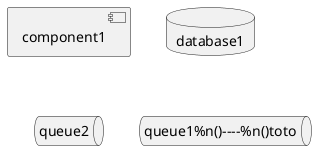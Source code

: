 {
  "sha1": "j4divg42w5vag8rxx4vlkg7em12j1l5",
  "insertion": {
    "when": "2024-06-03T18:59:31.471Z",
    "user": "plantuml@gmail.com"
  }
}
@startuml
component component1
database database1
queue queue2
queue "queue1%n()----%n()toto" as queue3
@enduml
